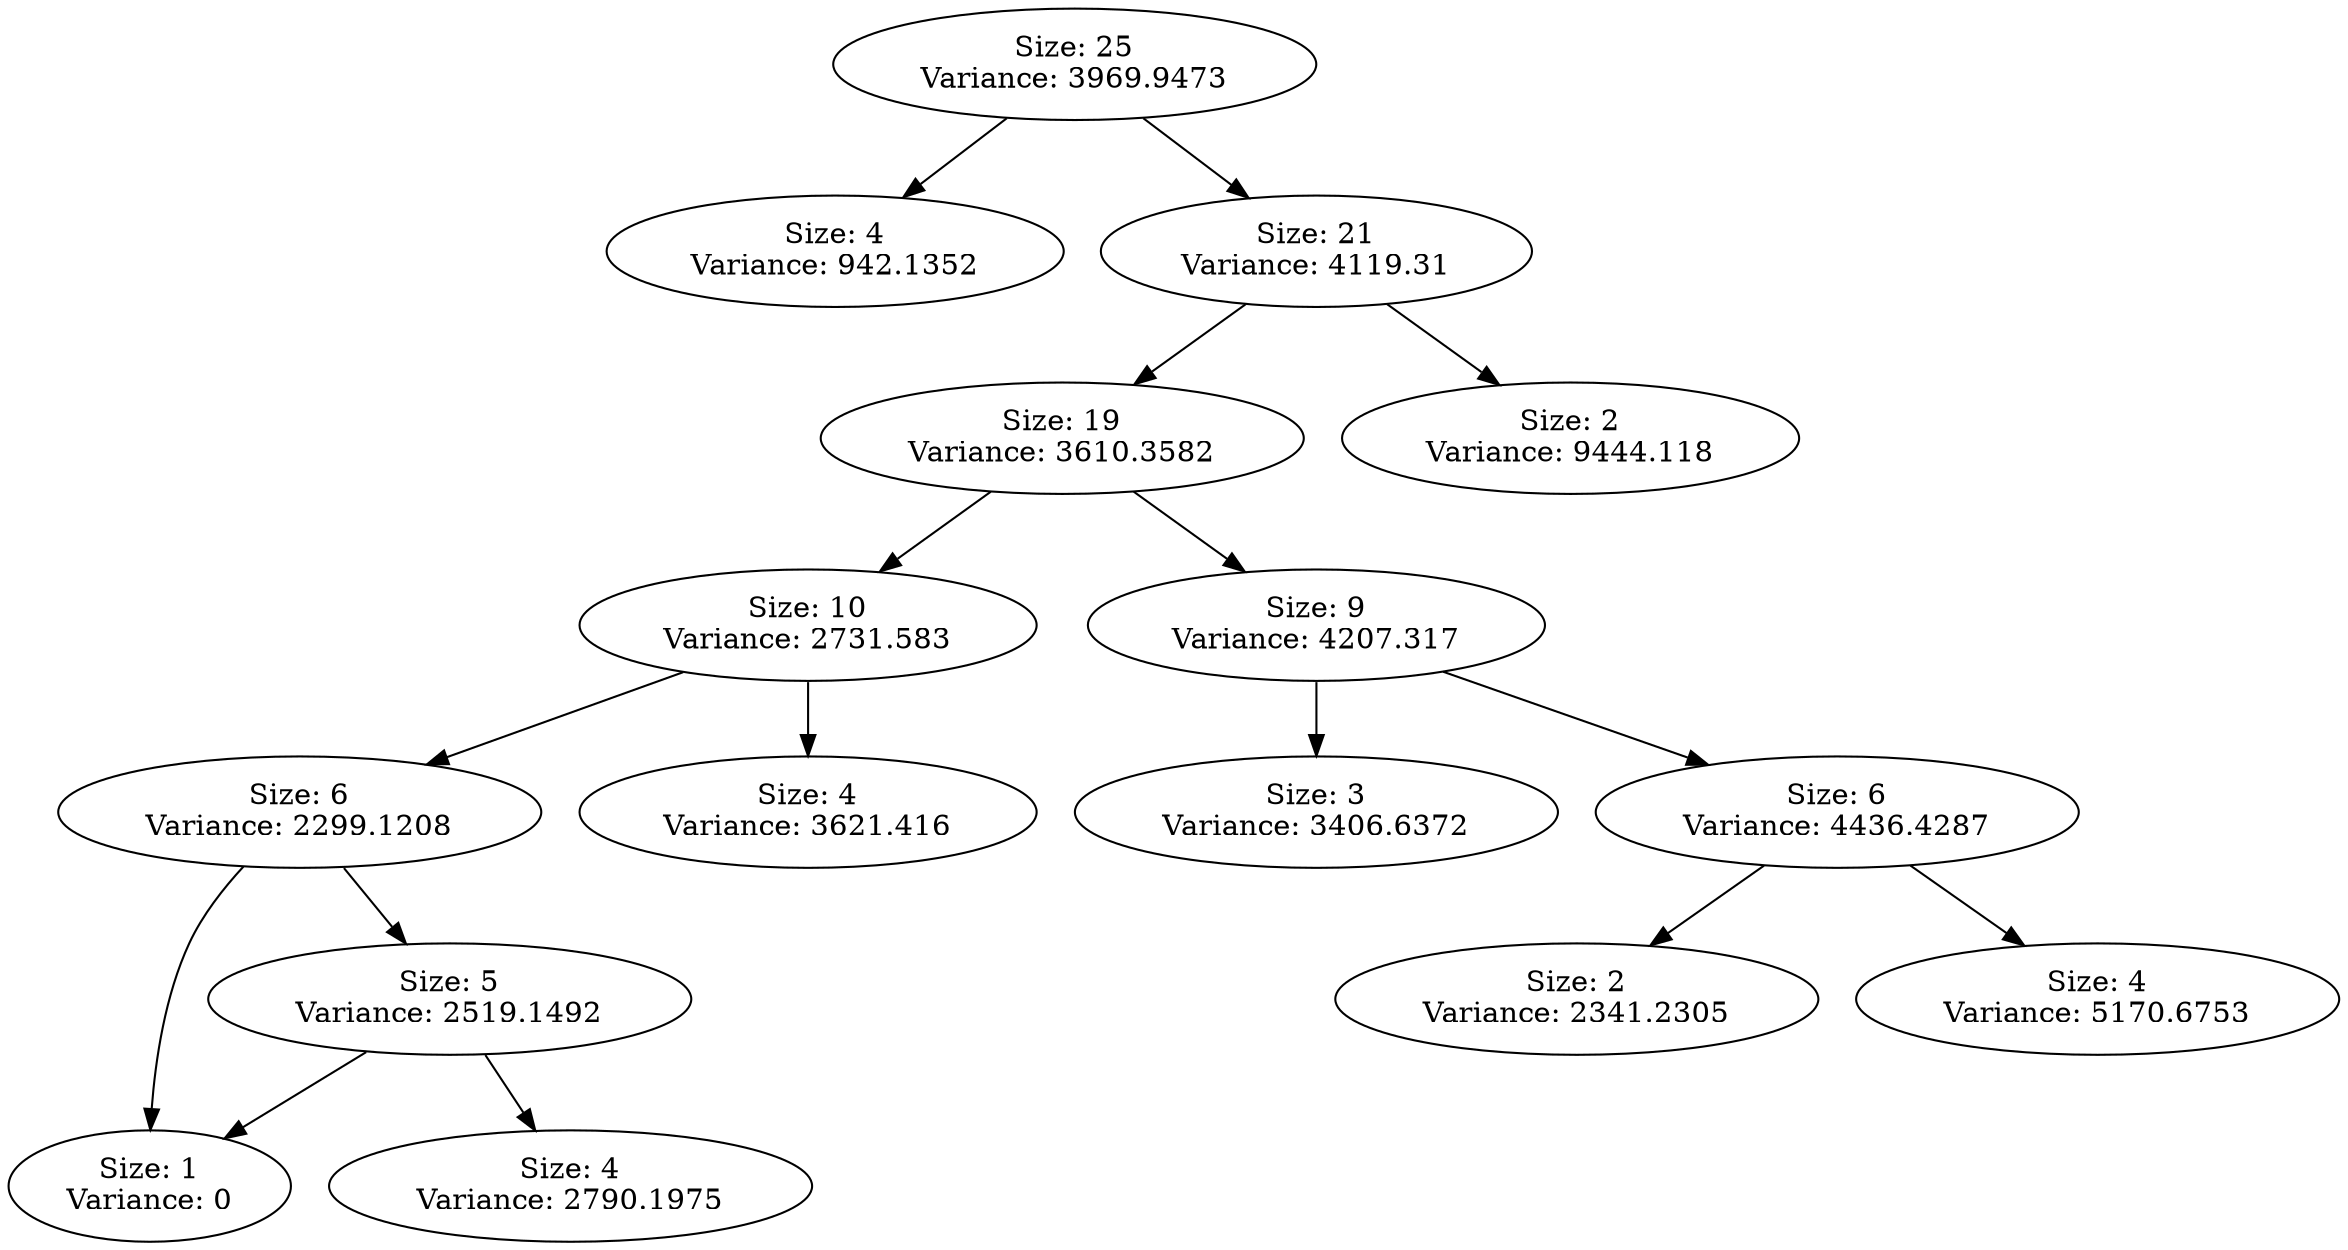 DIGRAPH G {
"Size: 25\nVariance: 3969.9473" -> "Size: 4\nVariance: 942.1352" L=0;
"Size: 25\nVariance: 3969.9473" -> "Size: 21\nVariance: 4119.31" L=0;
"Size: 21\nVariance: 4119.31" -> "Size: 19\nVariance: 3610.3582" L=1;
"Size: 21\nVariance: 4119.31" -> "Size: 2\nVariance: 9444.118" L=1;
"Size: 19\nVariance: 3610.3582" -> "Size: 10\nVariance: 2731.583" L=2;
"Size: 19\nVariance: 3610.3582" -> "Size: 9\nVariance: 4207.317" L=2;
"Size: 10\nVariance: 2731.583" -> "Size: 6\nVariance: 2299.1208" L=3;
"Size: 10\nVariance: 2731.583" -> "Size: 4\nVariance: 3621.416" L=3;
"Size: 6\nVariance: 2299.1208" -> "Size: 1\nVariance: 0" L=4;
"Size: 6\nVariance: 2299.1208" -> "Size: 5\nVariance: 2519.1492" L=4;
"Size: 5\nVariance: 2519.1492" -> "Size: 1\nVariance: 0" L=5;
"Size: 5\nVariance: 2519.1492" -> "Size: 4\nVariance: 2790.1975" L=5;
"Size: 9\nVariance: 4207.317" -> "Size: 3\nVariance: 3406.6372" L=3;
"Size: 9\nVariance: 4207.317" -> "Size: 6\nVariance: 4436.4287" L=3;
"Size: 6\nVariance: 4436.4287" -> "Size: 2\nVariance: 2341.2305" L=4;
"Size: 6\nVariance: 4436.4287" -> "Size: 4\nVariance: 5170.6753" L=4;
}
